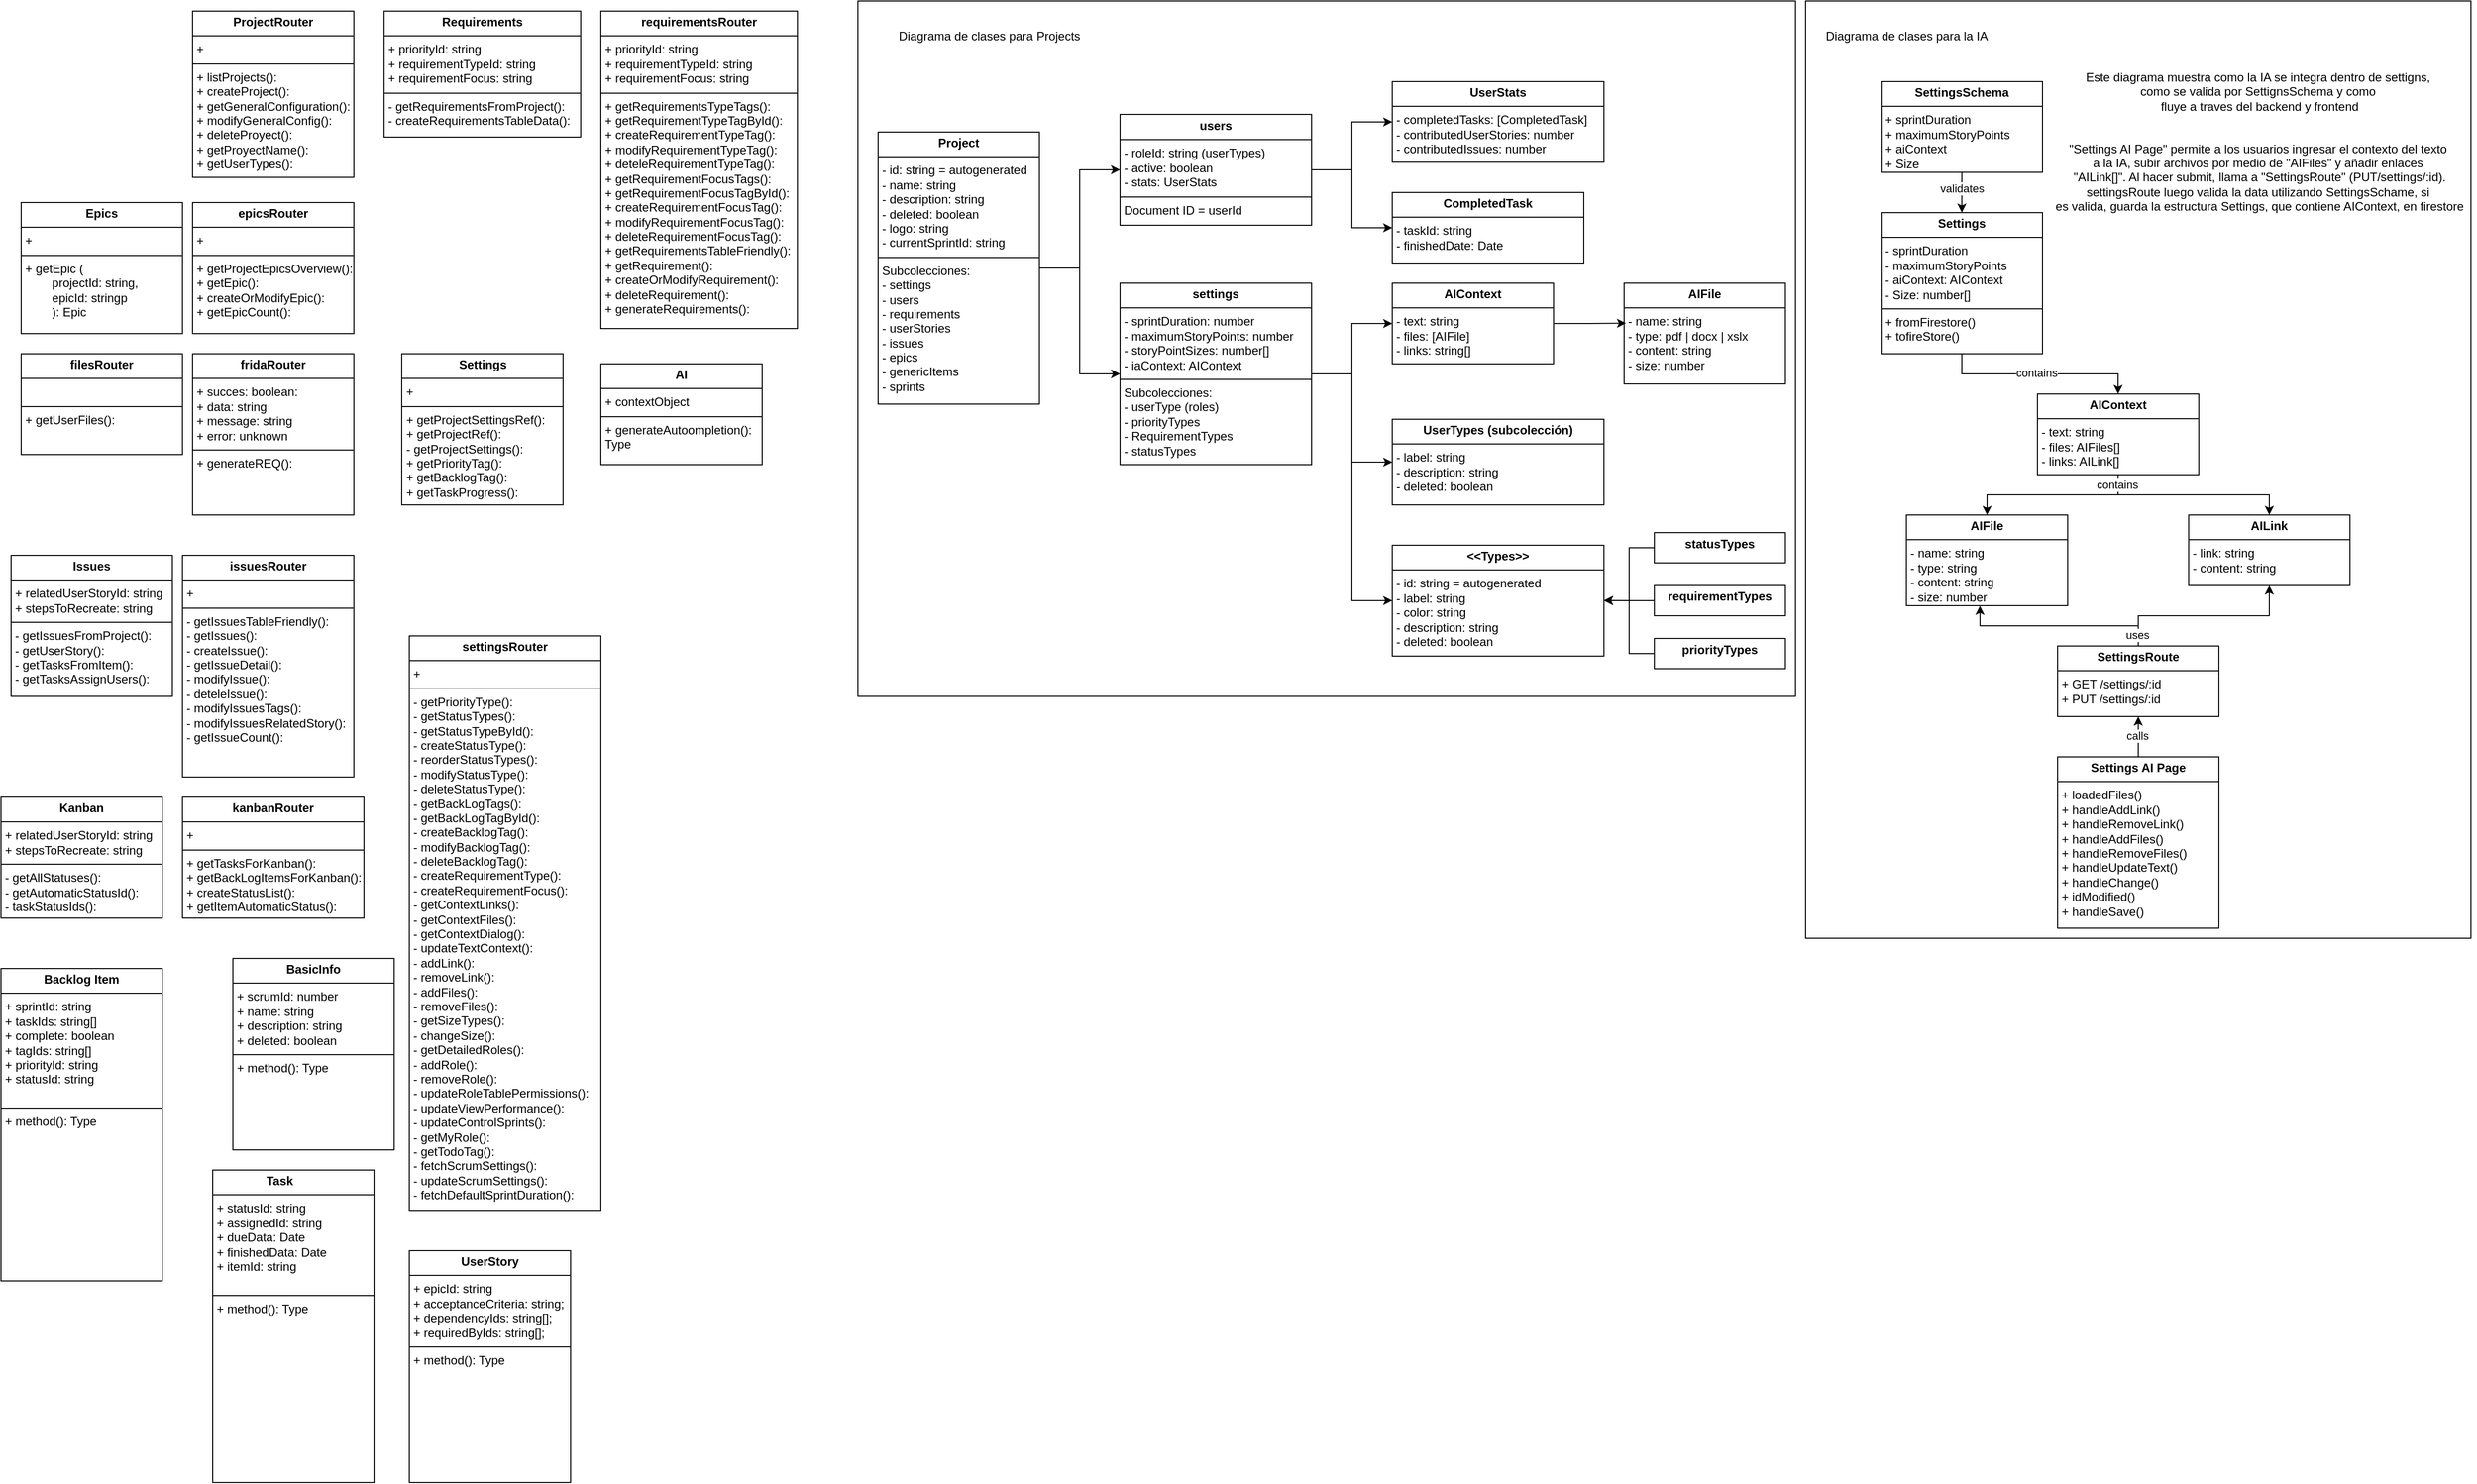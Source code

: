 <mxfile version="26.2.14">
  <diagram name="Page-1" id="Xe3lrrHLXe1b8iIbgGw8">
    <mxGraphModel dx="1891" dy="579" grid="1" gridSize="10" guides="1" tooltips="1" connect="1" arrows="1" fold="1" page="1" pageScale="1" pageWidth="850" pageHeight="1100" math="0" shadow="0">
      <root>
        <mxCell id="0" />
        <mxCell id="1" parent="0" />
        <mxCell id="uOz187T3SI_Fnh960fZi-30" value="" style="rounded=0;whiteSpace=wrap;html=1;" vertex="1" parent="1">
          <mxGeometry x="70" y="10" width="930" height="690" as="geometry" />
        </mxCell>
        <mxCell id="uOz187T3SI_Fnh960fZi-49" style="edgeStyle=orthogonalEdgeStyle;rounded=0;orthogonalLoop=1;jettySize=auto;html=1;exitX=1;exitY=0.5;exitDx=0;exitDy=0;" edge="1" parent="1" source="jjTzhCT6QLy_JKz4Qey9-19" target="uOz187T3SI_Fnh960fZi-36">
          <mxGeometry relative="1" as="geometry" />
        </mxCell>
        <mxCell id="uOz187T3SI_Fnh960fZi-50" style="edgeStyle=orthogonalEdgeStyle;rounded=0;orthogonalLoop=1;jettySize=auto;html=1;exitX=1;exitY=0.5;exitDx=0;exitDy=0;" edge="1" parent="1" source="jjTzhCT6QLy_JKz4Qey9-19" target="uOz187T3SI_Fnh960fZi-32">
          <mxGeometry relative="1" as="geometry" />
        </mxCell>
        <mxCell id="jjTzhCT6QLy_JKz4Qey9-19" value="&lt;p style=&quot;margin:0px;margin-top:4px;text-align:center;&quot;&gt;&lt;b&gt;Project&lt;/b&gt;&lt;/p&gt;&lt;hr size=&quot;1&quot; style=&quot;border-style:solid;&quot;&gt;&lt;p style=&quot;margin:0px;margin-left:4px;&quot;&gt;- id: string = autogenerated&lt;/p&gt;&lt;p style=&quot;margin:0px;margin-left:4px;&quot;&gt;- name: string&lt;/p&gt;&lt;p style=&quot;margin:0px;margin-left:4px;&quot;&gt;&lt;span style=&quot;background-color: transparent; color: light-dark(rgb(0, 0, 0), rgb(255, 255, 255));&quot;&gt;- description: string&lt;/span&gt;&lt;/p&gt;&lt;p style=&quot;margin:0px;margin-left:4px;&quot;&gt;- deleted: boolean&lt;/p&gt;&lt;p style=&quot;margin:0px;margin-left:4px;&quot;&gt;- logo: string&lt;/p&gt;&lt;p style=&quot;margin:0px;margin-left:4px;&quot;&gt;- currentSprintId: string&lt;/p&gt;&lt;hr size=&quot;1&quot; style=&quot;border-style:solid;&quot;&gt;&lt;p style=&quot;margin:0px;margin-left:4px;&quot;&gt;Subcolecciones:&lt;/p&gt;&lt;p style=&quot;margin:0px;margin-left:4px;&quot;&gt;- settings&lt;/p&gt;&lt;p style=&quot;margin:0px;margin-left:4px;&quot;&gt;- users&lt;/p&gt;&lt;p style=&quot;margin:0px;margin-left:4px;&quot;&gt;- requirements&lt;/p&gt;&lt;p style=&quot;margin:0px;margin-left:4px;&quot;&gt;- userStories&lt;/p&gt;&lt;p style=&quot;margin:0px;margin-left:4px;&quot;&gt;- issues&lt;/p&gt;&lt;p style=&quot;margin:0px;margin-left:4px;&quot;&gt;- epics&lt;/p&gt;&lt;p style=&quot;margin:0px;margin-left:4px;&quot;&gt;- genericItems&lt;/p&gt;&lt;p style=&quot;margin:0px;margin-left:4px;&quot;&gt;- sprints&lt;/p&gt;" style="verticalAlign=top;align=left;overflow=fill;html=1;whiteSpace=wrap;" parent="1" vertex="1">
          <mxGeometry x="90" y="140" width="160" height="270" as="geometry" />
        </mxCell>
        <mxCell id="jjTzhCT6QLy_JKz4Qey9-20" value="&lt;p style=&quot;margin:0px;margin-top:4px;text-align:center;&quot;&gt;&lt;b&gt;Requirements&lt;/b&gt;&lt;/p&gt;&lt;hr size=&quot;1&quot; style=&quot;border-style:solid;&quot;&gt;&lt;p style=&quot;margin:0px;margin-left:4px;&quot;&gt;&lt;span style=&quot;background-color: transparent; color: light-dark(rgb(0, 0, 0), rgb(255, 255, 255));&quot;&gt;+ priorityId: string&lt;/span&gt;&lt;/p&gt;&lt;p style=&quot;margin:0px;margin-left:4px;&quot;&gt;+ requirementTypeId: string&lt;/p&gt;&lt;p style=&quot;margin:0px;margin-left:4px;&quot;&gt;+ requirementFocus: string&lt;/p&gt;&lt;hr size=&quot;1&quot; style=&quot;border-style:solid;&quot;&gt;&lt;p style=&quot;margin:0px;margin-left:4px;&quot;&gt;- getRequirementsFromProject():&lt;/p&gt;&lt;p style=&quot;margin:0px;margin-left:4px;&quot;&gt;- createRequirementsTableData():&lt;span style=&quot;background-color: transparent; color: light-dark(rgb(0, 0, 0), rgb(255, 255, 255));&quot;&gt;&amp;nbsp;&lt;/span&gt;&lt;/p&gt;" style="verticalAlign=top;align=left;overflow=fill;html=1;whiteSpace=wrap;" parent="1" vertex="1">
          <mxGeometry x="-400" y="20" width="195" height="125" as="geometry" />
        </mxCell>
        <mxCell id="jjTzhCT6QLy_JKz4Qey9-21" value="&lt;p style=&quot;margin:0px;margin-top:4px;text-align:center;&quot;&gt;&lt;b&gt;Issues&lt;/b&gt;&lt;/p&gt;&lt;hr size=&quot;1&quot; style=&quot;border-style:solid;&quot;&gt;&lt;p style=&quot;margin:0px;margin-left:4px;&quot;&gt;&lt;span style=&quot;background-color: transparent; color: light-dark(rgb(0, 0, 0), rgb(255, 255, 255));&quot;&gt;+ relatedUserStoryId: string&lt;/span&gt;&lt;/p&gt;&lt;p style=&quot;margin:0px;margin-left:4px;&quot;&gt;+ stepsToRecreate: string&lt;/p&gt;&lt;hr size=&quot;1&quot; style=&quot;border-style:solid;&quot;&gt;&lt;p style=&quot;margin:0px;margin-left:4px;&quot;&gt;- getIssuesFromProject():&lt;/p&gt;&lt;p style=&quot;margin:0px;margin-left:4px;&quot;&gt;- getUserStory():&lt;/p&gt;&lt;p style=&quot;margin:0px;margin-left:4px;&quot;&gt;- getTasksFromItem():&lt;/p&gt;&lt;p style=&quot;margin:0px;margin-left:4px;&quot;&gt;- getTasksAssignUsers():&lt;/p&gt;" style="verticalAlign=top;align=left;overflow=fill;html=1;whiteSpace=wrap;" parent="1" vertex="1">
          <mxGeometry x="-770" y="560" width="160" height="140" as="geometry" />
        </mxCell>
        <mxCell id="jjTzhCT6QLy_JKz4Qey9-22" value="&lt;p style=&quot;margin:0px;margin-top:4px;text-align:center;&quot;&gt;&lt;b&gt;Epics&lt;/b&gt;&lt;/p&gt;&lt;hr size=&quot;1&quot; style=&quot;border-style:solid;&quot;&gt;&lt;p style=&quot;margin:0px;margin-left:4px;&quot;&gt;+&amp;nbsp;&lt;br&gt;&lt;/p&gt;&lt;hr size=&quot;1&quot; style=&quot;border-style:solid;&quot;&gt;&lt;p style=&quot;margin:0px;margin-left:4px;&quot;&gt;+ getEpic (&lt;/p&gt;&lt;p style=&quot;margin:0px;margin-left:4px;&quot;&gt;&lt;span style=&quot;white-space: pre;&quot;&gt;&#x9;&lt;/span&gt;projectId: string,&amp;nbsp;&lt;/p&gt;&lt;p style=&quot;margin:0px;margin-left:4px;&quot;&gt;&lt;span style=&quot;white-space: pre;&quot;&gt;&#x9;&lt;/span&gt;epicId: stringp&lt;/p&gt;&lt;p style=&quot;margin:0px;margin-left:4px;&quot;&gt;&lt;span style=&quot;white-space: pre;&quot;&gt;&#x9;&lt;/span&gt;): Epic&amp;nbsp;&lt;/p&gt;" style="verticalAlign=top;align=left;overflow=fill;html=1;whiteSpace=wrap;" parent="1" vertex="1">
          <mxGeometry x="-760" y="210" width="160" height="130" as="geometry" />
        </mxCell>
        <mxCell id="jjTzhCT6QLy_JKz4Qey9-23" value="&lt;p style=&quot;margin:0px;margin-top:4px;text-align:center;&quot;&gt;&lt;b&gt;UserStory&lt;/b&gt;&lt;/p&gt;&lt;hr size=&quot;1&quot; style=&quot;border-style:solid;&quot;&gt;&lt;p style=&quot;margin:0px;margin-left:4px;&quot;&gt;&lt;span style=&quot;background-color: transparent; color: light-dark(rgb(0, 0, 0), rgb(255, 255, 255));&quot;&gt;+ epicId: string&lt;/span&gt;&lt;/p&gt;&lt;p style=&quot;margin:0px;margin-left:4px;&quot;&gt;+&amp;nbsp;&lt;span style=&quot;background-color: transparent;&quot;&gt;acceptanceCriteria: string;&amp;nbsp;&lt;/span&gt;&lt;/p&gt;&lt;p style=&quot;margin:0px;margin-left:4px;&quot;&gt;+ dependencyIds: string[];&lt;/p&gt;&lt;p style=&quot;margin:0px;margin-left:4px;&quot;&gt;&lt;span style=&quot;background-color: transparent; color: light-dark(rgb(0, 0, 0), rgb(255, 255, 255));&quot;&gt;+ requiredByIds: string[];&lt;/span&gt;&lt;/p&gt;&lt;hr size=&quot;1&quot; style=&quot;border-style:solid;&quot;&gt;&lt;p style=&quot;margin:0px;margin-left:4px;&quot;&gt;+ method(): Type&lt;/p&gt;" style="verticalAlign=top;align=left;overflow=fill;html=1;whiteSpace=wrap;" parent="1" vertex="1">
          <mxGeometry x="-375" y="1250" width="160" height="230" as="geometry" />
        </mxCell>
        <mxCell id="jjTzhCT6QLy_JKz4Qey9-24" value="&lt;p style=&quot;margin:0px;margin-top:4px;text-align:center;&quot;&gt;&lt;b&gt;Task&lt;span style=&quot;white-space: pre;&quot;&gt;&#x9;&lt;/span&gt;&lt;/b&gt;&lt;/p&gt;&lt;hr size=&quot;1&quot; style=&quot;border-style:solid;&quot;&gt;&lt;p style=&quot;margin:0px;margin-left:4px;&quot;&gt;&lt;span style=&quot;background-color: transparent; color: light-dark(rgb(0, 0, 0), rgb(255, 255, 255));&quot;&gt;+ statusId: string&lt;/span&gt;&lt;/p&gt;&lt;p style=&quot;margin:0px;margin-left:4px;&quot;&gt;+ assignedId: string&lt;/p&gt;&lt;p style=&quot;margin:0px;margin-left:4px;&quot;&gt;+ dueData: Date&lt;/p&gt;&lt;p style=&quot;margin:0px;margin-left:4px;&quot;&gt;+ finishedData: Date&lt;/p&gt;&lt;p style=&quot;margin:0px;margin-left:4px;&quot;&gt;+ itemId: string&lt;/p&gt;&lt;p style=&quot;margin:0px;margin-left:4px;&quot;&gt;&lt;br&gt;&lt;/p&gt;&lt;hr size=&quot;1&quot; style=&quot;border-style:solid;&quot;&gt;&lt;p style=&quot;margin:0px;margin-left:4px;&quot;&gt;+ method(): Type&lt;/p&gt;" style="verticalAlign=top;align=left;overflow=fill;html=1;whiteSpace=wrap;" parent="1" vertex="1">
          <mxGeometry x="-570" y="1170" width="160" height="310" as="geometry" />
        </mxCell>
        <mxCell id="jjTzhCT6QLy_JKz4Qey9-25" value="&lt;p style=&quot;margin:0px;margin-top:4px;text-align:center;&quot;&gt;&lt;b&gt;Backlog Item&lt;/b&gt;&lt;/p&gt;&lt;hr size=&quot;1&quot; style=&quot;border-style:solid;&quot;&gt;&lt;p style=&quot;margin:0px;margin-left:4px;&quot;&gt;&lt;span style=&quot;background-color: transparent; color: light-dark(rgb(0, 0, 0), rgb(255, 255, 255));&quot;&gt;+ sprintId: string&lt;/span&gt;&lt;/p&gt;&lt;p style=&quot;margin:0px;margin-left:4px;&quot;&gt;+ taskIds: string[]&lt;/p&gt;&lt;p style=&quot;margin:0px;margin-left:4px;&quot;&gt;+ complete: boolean&lt;/p&gt;&lt;p style=&quot;margin:0px;margin-left:4px;&quot;&gt;+ tagIds: string[]&lt;/p&gt;&lt;p style=&quot;margin:0px;margin-left:4px;&quot;&gt;+ priorityId: string&lt;/p&gt;&lt;p style=&quot;margin:0px;margin-left:4px;&quot;&gt;+ statusId: string&lt;/p&gt;&lt;p style=&quot;margin:0px;margin-left:4px;&quot;&gt;&lt;br&gt;&lt;/p&gt;&lt;hr size=&quot;1&quot; style=&quot;border-style:solid;&quot;&gt;&lt;p style=&quot;margin:0px;margin-left:4px;&quot;&gt;+ method(): Type&lt;/p&gt;" style="verticalAlign=top;align=left;overflow=fill;html=1;whiteSpace=wrap;" parent="1" vertex="1">
          <mxGeometry x="-780" y="970" width="160" height="310" as="geometry" />
        </mxCell>
        <mxCell id="AaL6rEEHEqPirCB5dJZg-1" value="&lt;p style=&quot;margin:0px;margin-top:4px;text-align:center;&quot;&gt;&lt;b&gt;BasicInfo&lt;/b&gt;&lt;/p&gt;&lt;hr size=&quot;1&quot; style=&quot;border-style:solid;&quot;&gt;&lt;p style=&quot;margin:0px;margin-left:4px;&quot;&gt;+ scrumId: number&lt;/p&gt;&lt;p style=&quot;margin:0px;margin-left:4px;&quot;&gt;+ name: string&lt;/p&gt;&lt;p style=&quot;margin:0px;margin-left:4px;&quot;&gt;+ description: string&lt;/p&gt;&lt;p style=&quot;margin:0px;margin-left:4px;&quot;&gt;+ deleted: boolean&lt;/p&gt;&lt;hr size=&quot;1&quot; style=&quot;border-style:solid;&quot;&gt;&lt;p style=&quot;margin:0px;margin-left:4px;&quot;&gt;+ method(): Type&lt;/p&gt;" style="verticalAlign=top;align=left;overflow=fill;html=1;whiteSpace=wrap;" parent="1" vertex="1">
          <mxGeometry x="-550" y="960" width="160" height="190" as="geometry" />
        </mxCell>
        <mxCell id="AaL6rEEHEqPirCB5dJZg-5" value="&lt;p style=&quot;margin:0px;margin-top:4px;text-align:center;&quot;&gt;&lt;b&gt;ProjectRouter&lt;/b&gt;&lt;/p&gt;&lt;hr size=&quot;1&quot; style=&quot;border-style:solid;&quot;&gt;&lt;p style=&quot;margin:0px;margin-left:4px;&quot;&gt;+&amp;nbsp;&lt;br&gt;&lt;/p&gt;&lt;hr size=&quot;1&quot; style=&quot;border-style:solid;&quot;&gt;&lt;p style=&quot;margin:0px;margin-left:4px;&quot;&gt;+ listProjects():&lt;/p&gt;&lt;p style=&quot;margin:0px;margin-left:4px;&quot;&gt;+ createProject():&lt;/p&gt;&lt;p style=&quot;margin:0px;margin-left:4px;&quot;&gt;+ getGeneralConfiguration():&lt;/p&gt;&lt;p style=&quot;margin:0px;margin-left:4px;&quot;&gt;+ modifyGeneralConfig():&lt;/p&gt;&lt;p style=&quot;margin:0px;margin-left:4px;&quot;&gt;+ deleteProyect():&lt;/p&gt;&lt;p style=&quot;margin:0px;margin-left:4px;&quot;&gt;+ getProyectName():&lt;/p&gt;&lt;p style=&quot;margin:0px;margin-left:4px;&quot;&gt;+ getUserTypes():&lt;/p&gt;&lt;p style=&quot;margin:0px;margin-left:4px;&quot;&gt;&lt;br&gt;&lt;/p&gt;" style="verticalAlign=top;align=left;overflow=fill;html=1;whiteSpace=wrap;" parent="1" vertex="1">
          <mxGeometry x="-590" y="20" width="160" height="165" as="geometry" />
        </mxCell>
        <mxCell id="AaL6rEEHEqPirCB5dJZg-6" value="&lt;p style=&quot;margin:0px;margin-top:4px;text-align:center;&quot;&gt;&lt;b&gt;epicsRouter&lt;/b&gt;&lt;/p&gt;&lt;hr size=&quot;1&quot; style=&quot;border-style:solid;&quot;&gt;&lt;p style=&quot;margin:0px;margin-left:4px;&quot;&gt;+&amp;nbsp;&lt;br&gt;&lt;/p&gt;&lt;hr size=&quot;1&quot; style=&quot;border-style:solid;&quot;&gt;&lt;p style=&quot;margin:0px;margin-left:4px;&quot;&gt;+ getProjectEpicsOverview():&lt;/p&gt;&lt;p style=&quot;margin:0px;margin-left:4px;&quot;&gt;+ getEpic():&lt;/p&gt;&lt;p style=&quot;margin:0px;margin-left:4px;&quot;&gt;+ createOrModifyEpic():&lt;/p&gt;&lt;p style=&quot;margin:0px;margin-left:4px;&quot;&gt;+ getEpicCount():&lt;/p&gt;" style="verticalAlign=top;align=left;overflow=fill;html=1;whiteSpace=wrap;" parent="1" vertex="1">
          <mxGeometry x="-590" y="210" width="160" height="130" as="geometry" />
        </mxCell>
        <mxCell id="AaL6rEEHEqPirCB5dJZg-8" value="&lt;p style=&quot;margin:0px;margin-top:4px;text-align:center;&quot;&gt;&lt;b&gt;filesRouter&lt;/b&gt;&lt;/p&gt;&lt;hr size=&quot;1&quot; style=&quot;border-style:solid;&quot;&gt;&lt;p style=&quot;margin:0px;margin-left:4px;&quot;&gt;&lt;br&gt;&lt;/p&gt;&lt;hr size=&quot;1&quot; style=&quot;border-style:solid;&quot;&gt;&lt;p style=&quot;margin:0px;margin-left:4px;&quot;&gt;+ getUserFiles():&lt;/p&gt;" style="verticalAlign=top;align=left;overflow=fill;html=1;whiteSpace=wrap;" parent="1" vertex="1">
          <mxGeometry x="-760" y="360" width="160" height="100" as="geometry" />
        </mxCell>
        <mxCell id="AaL6rEEHEqPirCB5dJZg-9" value="&lt;p style=&quot;margin:0px;margin-top:4px;text-align:center;&quot;&gt;&lt;b&gt;fridaRouter&lt;/b&gt;&lt;/p&gt;&lt;hr size=&quot;1&quot; style=&quot;border-style:solid;&quot;&gt;&lt;p style=&quot;margin:0px;margin-left:4px;&quot;&gt;+ succes: boolean:&lt;br&gt;&lt;/p&gt;&lt;p style=&quot;margin:0px;margin-left:4px;&quot;&gt;+ data: string&lt;/p&gt;&lt;p style=&quot;margin:0px;margin-left:4px;&quot;&gt;+ message: string&lt;/p&gt;&lt;p style=&quot;margin:0px;margin-left:4px;&quot;&gt;+ error: unknown&lt;/p&gt;&lt;hr size=&quot;1&quot; style=&quot;border-style:solid;&quot;&gt;&lt;p style=&quot;margin:0px;margin-left:4px;&quot;&gt;+ generateREQ():&lt;/p&gt;" style="verticalAlign=top;align=left;overflow=fill;html=1;whiteSpace=wrap;" parent="1" vertex="1">
          <mxGeometry x="-590" y="360" width="160" height="160" as="geometry" />
        </mxCell>
        <mxCell id="AaL6rEEHEqPirCB5dJZg-12" value="&lt;p style=&quot;margin:0px;margin-top:4px;text-align:center;&quot;&gt;&lt;b&gt;issuesRouter&lt;/b&gt;&lt;/p&gt;&lt;hr size=&quot;1&quot; style=&quot;border-style:solid;&quot;&gt;&lt;p style=&quot;margin:0px;margin-left:4px;&quot;&gt;&lt;span style=&quot;background-color: transparent; color: light-dark(rgb(0, 0, 0), rgb(255, 255, 255));&quot;&gt;+&amp;nbsp;&lt;br&gt;&lt;/span&gt;&lt;/p&gt;&lt;hr size=&quot;1&quot; style=&quot;border-style:solid;&quot;&gt;&lt;p style=&quot;margin:0px;margin-left:4px;&quot;&gt;- getIssuesTableFriendly():&lt;/p&gt;&lt;p style=&quot;margin:0px;margin-left:4px;&quot;&gt;- getIssues():&lt;/p&gt;&lt;p style=&quot;margin:0px;margin-left:4px;&quot;&gt;- createIssue():&lt;/p&gt;&lt;p style=&quot;margin:0px;margin-left:4px;&quot;&gt;- getIssueDetail():&lt;/p&gt;&lt;p style=&quot;margin:0px;margin-left:4px;&quot;&gt;- modifyIssue():&lt;/p&gt;&lt;p style=&quot;margin:0px;margin-left:4px;&quot;&gt;- deteleIssue():&lt;/p&gt;&lt;p style=&quot;margin:0px;margin-left:4px;&quot;&gt;- modifyIssuesTags():&lt;/p&gt;&lt;p style=&quot;margin:0px;margin-left:4px;&quot;&gt;- modifyIssuesRelatedStory():&lt;/p&gt;&lt;p style=&quot;margin:0px;margin-left:4px;&quot;&gt;- getIssueCount():&lt;/p&gt;&lt;p style=&quot;margin:0px;margin-left:4px;&quot;&gt;&lt;br&gt;&lt;/p&gt;&lt;p style=&quot;margin:0px;margin-left:4px;&quot;&gt;&lt;br&gt;&lt;/p&gt;&lt;p style=&quot;margin:0px;margin-left:4px;&quot;&gt;&lt;br&gt;&lt;/p&gt;" style="verticalAlign=top;align=left;overflow=fill;html=1;whiteSpace=wrap;" parent="1" vertex="1">
          <mxGeometry x="-600" y="560" width="170" height="220" as="geometry" />
        </mxCell>
        <mxCell id="AaL6rEEHEqPirCB5dJZg-13" value="&lt;p style=&quot;margin:0px;margin-top:4px;text-align:center;&quot;&gt;&lt;b&gt;kanbanRouter&lt;/b&gt;&lt;/p&gt;&lt;hr size=&quot;1&quot; style=&quot;border-style:solid;&quot;&gt;&lt;p style=&quot;margin:0px;margin-left:4px;&quot;&gt;&lt;span style=&quot;background-color: transparent; color: light-dark(rgb(0, 0, 0), rgb(255, 255, 255));&quot;&gt;+&amp;nbsp;&lt;br&gt;&lt;/span&gt;&lt;/p&gt;&lt;hr size=&quot;1&quot; style=&quot;border-style:solid;&quot;&gt;&lt;p style=&quot;margin:0px;margin-left:4px;&quot;&gt;+ getTasksForKanban():&lt;/p&gt;&lt;p style=&quot;margin:0px;margin-left:4px;&quot;&gt;+ getBackLogItemsForKanban():&lt;/p&gt;&lt;p style=&quot;margin:0px;margin-left:4px;&quot;&gt;+ createStatusList():&lt;/p&gt;&lt;p style=&quot;margin:0px;margin-left:4px;&quot;&gt;+ getItemAutomaticStatus():&lt;/p&gt;&lt;p style=&quot;margin:0px;margin-left:4px;&quot;&gt;&lt;br&gt;&lt;/p&gt;&lt;p style=&quot;margin:0px;margin-left:4px;&quot;&gt;&lt;br&gt;&lt;/p&gt;&lt;p style=&quot;margin:0px;margin-left:4px;&quot;&gt;&lt;br&gt;&lt;/p&gt;" style="verticalAlign=top;align=left;overflow=fill;html=1;whiteSpace=wrap;" parent="1" vertex="1">
          <mxGeometry x="-600" y="800" width="180" height="120" as="geometry" />
        </mxCell>
        <mxCell id="AaL6rEEHEqPirCB5dJZg-14" value="&lt;p style=&quot;margin:0px;margin-top:4px;text-align:center;&quot;&gt;&lt;b&gt;Kanban&lt;/b&gt;&lt;/p&gt;&lt;hr size=&quot;1&quot; style=&quot;border-style:solid;&quot;&gt;&lt;p style=&quot;margin:0px;margin-left:4px;&quot;&gt;&lt;span style=&quot;background-color: transparent; color: light-dark(rgb(0, 0, 0), rgb(255, 255, 255));&quot;&gt;+ relatedUserStoryId: string&lt;/span&gt;&lt;/p&gt;&lt;p style=&quot;margin:0px;margin-left:4px;&quot;&gt;+ stepsToRecreate: string&lt;/p&gt;&lt;hr size=&quot;1&quot; style=&quot;border-style:solid;&quot;&gt;&lt;p style=&quot;margin:0px;margin-left:4px;&quot;&gt;- getAllStatuses():&lt;/p&gt;&lt;p style=&quot;margin:0px;margin-left:4px;&quot;&gt;- getAutomaticStatusId():&lt;/p&gt;&lt;p style=&quot;margin:0px;margin-left:4px;&quot;&gt;- taskStatusIds():&lt;/p&gt;" style="verticalAlign=top;align=left;overflow=fill;html=1;whiteSpace=wrap;" parent="1" vertex="1">
          <mxGeometry x="-780" y="800" width="160" height="120" as="geometry" />
        </mxCell>
        <mxCell id="AaL6rEEHEqPirCB5dJZg-15" value="&lt;p style=&quot;margin:0px;margin-top:4px;text-align:center;&quot;&gt;&lt;b&gt;requirementsRouter&lt;/b&gt;&lt;/p&gt;&lt;hr size=&quot;1&quot; style=&quot;border-style:solid;&quot;&gt;&lt;p style=&quot;margin:0px;margin-left:4px;&quot;&gt;&lt;span style=&quot;background-color: transparent; color: light-dark(rgb(0, 0, 0), rgb(255, 255, 255));&quot;&gt;+ priorityId: string&lt;/span&gt;&lt;/p&gt;&lt;p style=&quot;margin:0px;margin-left:4px;&quot;&gt;+ requirementTypeId: string&lt;/p&gt;&lt;p style=&quot;margin:0px;margin-left:4px;&quot;&gt;+ requirementFocus: string&lt;/p&gt;&lt;hr size=&quot;1&quot; style=&quot;border-style:solid;&quot;&gt;&lt;p style=&quot;margin:0px;margin-left:4px;&quot;&gt;+ getRequirementsTypeTags():&lt;/p&gt;&lt;p style=&quot;margin:0px;margin-left:4px;&quot;&gt;+ getRequirementTypeTagById():&lt;span style=&quot;background-color: transparent; color: light-dark(rgb(0, 0, 0), rgb(255, 255, 255));&quot;&gt;&amp;nbsp;&lt;/span&gt;&lt;/p&gt;&lt;p style=&quot;margin:0px;margin-left:4px;&quot;&gt;&lt;span style=&quot;background-color: transparent; color: light-dark(rgb(0, 0, 0), rgb(255, 255, 255));&quot;&gt;+ createRequirementTypeTag():&lt;/span&gt;&lt;/p&gt;&lt;p style=&quot;margin:0px;margin-left:4px;&quot;&gt;+ modifyRequirementTypeTag():&lt;/p&gt;&lt;p style=&quot;margin:0px;margin-left:4px;&quot;&gt;+ deteleRequirementTypeTag():&lt;/p&gt;&lt;p style=&quot;margin:0px;margin-left:4px;&quot;&gt;+ getRequirementFocusTags():&lt;/p&gt;&lt;p style=&quot;margin:0px;margin-left:4px;&quot;&gt;+ getRequirementFocusTagById():&lt;/p&gt;&lt;p style=&quot;margin:0px;margin-left:4px;&quot;&gt;+ createRequirementFocusTag():&lt;/p&gt;&lt;p style=&quot;margin:0px;margin-left:4px;&quot;&gt;+ modifyRequirementFocusTag():&lt;/p&gt;&lt;p style=&quot;margin:0px;margin-left:4px;&quot;&gt;+ deleteRequirementFocusTag():&lt;/p&gt;&lt;p style=&quot;margin:0px;margin-left:4px;&quot;&gt;+ getRequirementsTableFriendly():&lt;/p&gt;&lt;p style=&quot;margin:0px;margin-left:4px;&quot;&gt;+ getRequirement():&lt;/p&gt;&lt;p style=&quot;margin:0px;margin-left:4px;&quot;&gt;+ createOrModifyRequirement():&lt;/p&gt;&lt;p style=&quot;margin:0px;margin-left:4px;&quot;&gt;+ deleteRequirement():&lt;/p&gt;&lt;p style=&quot;margin:0px;margin-left:4px;&quot;&gt;+ generateRequirements():&lt;/p&gt;&lt;p style=&quot;margin:0px;margin-left:4px;&quot;&gt;&lt;br&gt;&lt;/p&gt;" style="verticalAlign=top;align=left;overflow=fill;html=1;whiteSpace=wrap;" parent="1" vertex="1">
          <mxGeometry x="-185" y="20" width="195" height="315" as="geometry" />
        </mxCell>
        <mxCell id="AaL6rEEHEqPirCB5dJZg-16" value="&lt;p style=&quot;margin:0px;margin-top:4px;text-align:center;&quot;&gt;&lt;b&gt;Settings&lt;/b&gt;&lt;/p&gt;&lt;hr size=&quot;1&quot; style=&quot;border-style:solid;&quot;&gt;&lt;p style=&quot;margin:0px;margin-left:4px;&quot;&gt;&lt;span style=&quot;background-color: transparent; color: light-dark(rgb(0, 0, 0), rgb(255, 255, 255));&quot;&gt;+&amp;nbsp;&lt;br&gt;&lt;/span&gt;&lt;/p&gt;&lt;hr size=&quot;1&quot; style=&quot;border-style:solid;&quot;&gt;&lt;p style=&quot;margin:0px;margin-left:4px;&quot;&gt;+ getProjectSettingsRef():&lt;/p&gt;&lt;p style=&quot;margin:0px;margin-left:4px;&quot;&gt;+ getProjectRef():&lt;/p&gt;&lt;p style=&quot;margin:0px;margin-left:4px;&quot;&gt;- getProjectSettings():&lt;/p&gt;&lt;p style=&quot;margin:0px;margin-left:4px;&quot;&gt;+ getPriorityTag():&lt;/p&gt;&lt;p style=&quot;margin:0px;margin-left:4px;&quot;&gt;+ getBacklogTag():&lt;/p&gt;&lt;p style=&quot;margin:0px;margin-left:4px;&quot;&gt;+ getTaskProgress():&lt;/p&gt;" style="verticalAlign=top;align=left;overflow=fill;html=1;whiteSpace=wrap;" parent="1" vertex="1">
          <mxGeometry x="-382.5" y="360" width="160" height="150" as="geometry" />
        </mxCell>
        <mxCell id="AaL6rEEHEqPirCB5dJZg-17" value="&lt;p style=&quot;margin:0px;margin-top:4px;text-align:center;&quot;&gt;&lt;b&gt;settingsRouter&lt;/b&gt;&lt;/p&gt;&lt;hr size=&quot;1&quot; style=&quot;border-style:solid;&quot;&gt;&lt;p style=&quot;margin:0px;margin-left:4px;&quot;&gt;&lt;span style=&quot;background-color: transparent; color: light-dark(rgb(0, 0, 0), rgb(255, 255, 255));&quot;&gt;+&amp;nbsp;&lt;br&gt;&lt;/span&gt;&lt;/p&gt;&lt;hr size=&quot;1&quot; style=&quot;border-style:solid;&quot;&gt;&lt;p style=&quot;margin:0px;margin-left:4px;&quot;&gt;- getPriorityType():&lt;/p&gt;&lt;p style=&quot;margin:0px;margin-left:4px;&quot;&gt;- getStatusTypes():&lt;/p&gt;&lt;p style=&quot;margin:0px;margin-left:4px;&quot;&gt;- getStatusTypeById():&lt;/p&gt;&lt;p style=&quot;margin:0px;margin-left:4px;&quot;&gt;- createStatusType():&lt;/p&gt;&lt;p style=&quot;margin:0px;margin-left:4px;&quot;&gt;- reorderStatusTypes():&lt;/p&gt;&lt;p style=&quot;margin:0px;margin-left:4px;&quot;&gt;- modifyStatusType():&lt;/p&gt;&lt;p style=&quot;margin:0px;margin-left:4px;&quot;&gt;- deleteStatusType():&lt;/p&gt;&lt;p style=&quot;margin:0px;margin-left:4px;&quot;&gt;- getBackLogTags():&lt;/p&gt;&lt;p style=&quot;margin:0px;margin-left:4px;&quot;&gt;- getBackLogTagById():&lt;/p&gt;&lt;p style=&quot;margin:0px;margin-left:4px;&quot;&gt;- createBacklogTag():&lt;/p&gt;&lt;p style=&quot;margin:0px;margin-left:4px;&quot;&gt;- modifyBacklogTag():&lt;/p&gt;&lt;p style=&quot;margin:0px;margin-left:4px;&quot;&gt;- deleteBacklogTag():&lt;/p&gt;&lt;p style=&quot;margin:0px;margin-left:4px;&quot;&gt;- createRequirementType():&lt;/p&gt;&lt;p style=&quot;margin:0px;margin-left:4px;&quot;&gt;- createRequirementFocus():&lt;/p&gt;&lt;p style=&quot;margin:0px;margin-left:4px;&quot;&gt;- getContextLinks():&lt;/p&gt;&lt;p style=&quot;margin:0px;margin-left:4px;&quot;&gt;- getContextFiles():&lt;/p&gt;&lt;p style=&quot;margin:0px;margin-left:4px;&quot;&gt;- getContextDialog():&lt;/p&gt;&lt;p style=&quot;margin:0px;margin-left:4px;&quot;&gt;- updateTextContext():&lt;/p&gt;&lt;p style=&quot;margin:0px;margin-left:4px;&quot;&gt;- addLink():&lt;/p&gt;&lt;p style=&quot;margin:0px;margin-left:4px;&quot;&gt;- removeLink():&lt;/p&gt;&lt;p style=&quot;margin:0px;margin-left:4px;&quot;&gt;- addFiles():&lt;/p&gt;&lt;p style=&quot;margin:0px;margin-left:4px;&quot;&gt;- removeFiles():&lt;/p&gt;&lt;p style=&quot;margin:0px;margin-left:4px;&quot;&gt;- getSizeTypes():&lt;/p&gt;&lt;p style=&quot;margin:0px;margin-left:4px;&quot;&gt;- changeSize():&lt;/p&gt;&lt;p style=&quot;margin:0px;margin-left:4px;&quot;&gt;- getDetailedRoles():&lt;/p&gt;&lt;p style=&quot;margin:0px;margin-left:4px;&quot;&gt;- addRole():&lt;/p&gt;&lt;p style=&quot;margin:0px;margin-left:4px;&quot;&gt;- removeRole():&lt;/p&gt;&lt;p style=&quot;margin:0px;margin-left:4px;&quot;&gt;- updateRoleTablePermissions():&lt;/p&gt;&lt;p style=&quot;margin:0px;margin-left:4px;&quot;&gt;- updateViewPerformance():&lt;/p&gt;&lt;p style=&quot;margin:0px;margin-left:4px;&quot;&gt;- updateControlSprints():&lt;/p&gt;&lt;p style=&quot;margin:0px;margin-left:4px;&quot;&gt;- getMyRole():&lt;/p&gt;&lt;p style=&quot;margin:0px;margin-left:4px;&quot;&gt;- getTodoTag():&lt;/p&gt;&lt;p style=&quot;margin:0px;margin-left:4px;&quot;&gt;- fetchScrumSettings():&lt;/p&gt;&lt;p style=&quot;margin:0px;margin-left:4px;&quot;&gt;- updateScrumSettings():&lt;/p&gt;&lt;p style=&quot;margin:0px;margin-left:4px;&quot;&gt;- fetchDefaultSprintDuration():&lt;/p&gt;" style="verticalAlign=top;align=left;overflow=fill;html=1;whiteSpace=wrap;" parent="1" vertex="1">
          <mxGeometry x="-375" y="640" width="190" height="570" as="geometry" />
        </mxCell>
        <mxCell id="uOz187T3SI_Fnh960fZi-3" value="&lt;p style=&quot;margin:0px;margin-top:4px;text-align:center;&quot;&gt;&lt;b&gt;AI&lt;/b&gt;&lt;/p&gt;&lt;hr size=&quot;1&quot; style=&quot;border-style:solid;&quot;&gt;&lt;p style=&quot;margin:0px;margin-left:4px;&quot;&gt;+ contextObject&lt;br&gt;&lt;/p&gt;&lt;hr size=&quot;1&quot; style=&quot;border-style:solid;&quot;&gt;&lt;p style=&quot;margin:0px;margin-left:4px;&quot;&gt;+ generateAutoompletion(): Type&lt;/p&gt;" style="verticalAlign=top;align=left;overflow=fill;html=1;whiteSpace=wrap;" vertex="1" parent="1">
          <mxGeometry x="-185" y="370" width="160" height="100" as="geometry" />
        </mxCell>
        <mxCell id="uOz187T3SI_Fnh960fZi-27" value="" style="group" vertex="1" connectable="0" parent="1">
          <mxGeometry x="1010" y="10" width="665" height="930" as="geometry" />
        </mxCell>
        <mxCell id="uOz187T3SI_Fnh960fZi-2" value="" style="rounded=0;whiteSpace=wrap;html=1;" vertex="1" parent="uOz187T3SI_Fnh960fZi-27">
          <mxGeometry width="660" height="930" as="geometry" />
        </mxCell>
        <mxCell id="uOz187T3SI_Fnh960fZi-14" style="edgeStyle=orthogonalEdgeStyle;rounded=0;orthogonalLoop=1;jettySize=auto;html=1;exitX=0.5;exitY=1;exitDx=0;exitDy=0;entryX=0.5;entryY=0;entryDx=0;entryDy=0;" edge="1" parent="uOz187T3SI_Fnh960fZi-27" source="AaL6rEEHEqPirCB5dJZg-2" target="uOz187T3SI_Fnh960fZi-4">
          <mxGeometry relative="1" as="geometry" />
        </mxCell>
        <mxCell id="uOz187T3SI_Fnh960fZi-26" value="validates" style="edgeLabel;html=1;align=center;verticalAlign=middle;resizable=0;points=[];" vertex="1" connectable="0" parent="uOz187T3SI_Fnh960fZi-14">
          <mxGeometry x="-0.223" relative="1" as="geometry">
            <mxPoint as="offset" />
          </mxGeometry>
        </mxCell>
        <mxCell id="AaL6rEEHEqPirCB5dJZg-2" value="&lt;p style=&quot;margin:0px;margin-top:4px;text-align:center;&quot;&gt;&lt;b&gt;SettingsSchema&lt;/b&gt;&lt;/p&gt;&lt;hr size=&quot;1&quot; style=&quot;border-style:solid;&quot;&gt;&lt;p style=&quot;margin:0px;margin-left:4px;&quot;&gt;+ sprintDuration&lt;/p&gt;&lt;p style=&quot;margin:0px;margin-left:4px;&quot;&gt;+ maximumStoryPoints&lt;/p&gt;&lt;p style=&quot;margin:0px;margin-left:4px;&quot;&gt;+ aiContext&lt;/p&gt;&lt;p style=&quot;margin:0px;margin-left:4px;&quot;&gt;+ Size&lt;/p&gt;&lt;p style=&quot;margin:0px;margin-left:4px;&quot;&gt;&lt;br&gt;&lt;/p&gt;" style="verticalAlign=top;align=left;overflow=fill;html=1;whiteSpace=wrap;" parent="uOz187T3SI_Fnh960fZi-27" vertex="1">
          <mxGeometry x="75" y="80" width="160" height="90" as="geometry" />
        </mxCell>
        <mxCell id="uOz187T3SI_Fnh960fZi-15" style="edgeStyle=orthogonalEdgeStyle;rounded=0;orthogonalLoop=1;jettySize=auto;html=1;exitX=0.5;exitY=1;exitDx=0;exitDy=0;entryX=0.5;entryY=0;entryDx=0;entryDy=0;" edge="1" parent="uOz187T3SI_Fnh960fZi-27" source="uOz187T3SI_Fnh960fZi-4" target="uOz187T3SI_Fnh960fZi-5">
          <mxGeometry relative="1" as="geometry" />
        </mxCell>
        <mxCell id="uOz187T3SI_Fnh960fZi-25" value="contains" style="edgeLabel;html=1;align=center;verticalAlign=middle;resizable=0;points=[];" vertex="1" connectable="0" parent="uOz187T3SI_Fnh960fZi-15">
          <mxGeometry x="-0.042" y="1" relative="1" as="geometry">
            <mxPoint as="offset" />
          </mxGeometry>
        </mxCell>
        <mxCell id="uOz187T3SI_Fnh960fZi-4" value="&lt;p style=&quot;margin:0px;margin-top:4px;text-align:center;&quot;&gt;&lt;b&gt;Settings&lt;/b&gt;&lt;/p&gt;&lt;hr size=&quot;1&quot; style=&quot;border-style:solid;&quot;&gt;&lt;p style=&quot;margin:0px;margin-left:4px;&quot;&gt;&lt;span style=&quot;background-color: transparent; color: light-dark(rgb(0, 0, 0), rgb(255, 255, 255));&quot;&gt;- sprintDuration&lt;/span&gt;&lt;/p&gt;&lt;p style=&quot;margin:0px;margin-left:4px;&quot;&gt;&lt;span style=&quot;background-color: transparent; color: light-dark(rgb(0, 0, 0), rgb(255, 255, 255));&quot;&gt;- maximumStoryPoints&lt;/span&gt;&lt;/p&gt;&lt;p style=&quot;margin:0px;margin-left:4px;&quot;&gt;&lt;span style=&quot;background-color: transparent; color: light-dark(rgb(0, 0, 0), rgb(255, 255, 255));&quot;&gt;- aiContext: AIContext&lt;/span&gt;&lt;/p&gt;&lt;p style=&quot;margin:0px;margin-left:4px;&quot;&gt;&lt;span style=&quot;background-color: transparent; color: light-dark(rgb(0, 0, 0), rgb(255, 255, 255));&quot;&gt;- Size: number[]&lt;/span&gt;&lt;/p&gt;&lt;hr size=&quot;1&quot; style=&quot;border-style:solid;&quot;&gt;&lt;p style=&quot;margin:0px;margin-left:4px;&quot;&gt;+ fromFirestore()&lt;/p&gt;&lt;p style=&quot;margin:0px;margin-left:4px;&quot;&gt;+ tofireStore()&lt;/p&gt;" style="verticalAlign=top;align=left;overflow=fill;html=1;whiteSpace=wrap;" vertex="1" parent="uOz187T3SI_Fnh960fZi-27">
          <mxGeometry x="75" y="210" width="160" height="140" as="geometry" />
        </mxCell>
        <mxCell id="uOz187T3SI_Fnh960fZi-16" style="edgeStyle=orthogonalEdgeStyle;rounded=0;orthogonalLoop=1;jettySize=auto;html=1;exitX=0.5;exitY=1;exitDx=0;exitDy=0;entryX=0.5;entryY=0;entryDx=0;entryDy=0;" edge="1" parent="uOz187T3SI_Fnh960fZi-27" source="uOz187T3SI_Fnh960fZi-5" target="uOz187T3SI_Fnh960fZi-6">
          <mxGeometry relative="1" as="geometry" />
        </mxCell>
        <mxCell id="uOz187T3SI_Fnh960fZi-17" style="edgeStyle=orthogonalEdgeStyle;rounded=0;orthogonalLoop=1;jettySize=auto;html=1;exitX=0.5;exitY=1;exitDx=0;exitDy=0;entryX=0.5;entryY=0;entryDx=0;entryDy=0;" edge="1" parent="uOz187T3SI_Fnh960fZi-27" source="uOz187T3SI_Fnh960fZi-5" target="uOz187T3SI_Fnh960fZi-7">
          <mxGeometry relative="1" as="geometry" />
        </mxCell>
        <mxCell id="uOz187T3SI_Fnh960fZi-24" value="contains" style="edgeLabel;html=1;align=center;verticalAlign=middle;resizable=0;points=[];" vertex="1" connectable="0" parent="uOz187T3SI_Fnh960fZi-17">
          <mxGeometry x="-0.894" y="-1" relative="1" as="geometry">
            <mxPoint as="offset" />
          </mxGeometry>
        </mxCell>
        <mxCell id="uOz187T3SI_Fnh960fZi-5" value="&lt;p style=&quot;margin:0px;margin-top:4px;text-align:center;&quot;&gt;&lt;b&gt;AIContext&lt;/b&gt;&lt;/p&gt;&lt;hr size=&quot;1&quot; style=&quot;border-style:solid;&quot;&gt;&lt;p style=&quot;margin:0px;margin-left:4px;&quot;&gt;- text: string&lt;/p&gt;&lt;p style=&quot;margin:0px;margin-left:4px;&quot;&gt;- files: AIFiles[]&lt;/p&gt;&lt;p style=&quot;margin:0px;margin-left:4px;&quot;&gt;- links: AILink[]&lt;/p&gt;" style="verticalAlign=top;align=left;overflow=fill;html=1;whiteSpace=wrap;" vertex="1" parent="uOz187T3SI_Fnh960fZi-27">
          <mxGeometry x="230" y="390" width="160" height="80" as="geometry" />
        </mxCell>
        <mxCell id="uOz187T3SI_Fnh960fZi-6" value="&lt;p style=&quot;margin:0px;margin-top:4px;text-align:center;&quot;&gt;&lt;b&gt;AIFile&lt;/b&gt;&lt;/p&gt;&lt;hr size=&quot;1&quot; style=&quot;border-style:solid;&quot;&gt;&lt;p style=&quot;margin:0px;margin-left:4px;&quot;&gt;- name: string&lt;/p&gt;&lt;p style=&quot;margin:0px;margin-left:4px;&quot;&gt;- type: string&lt;/p&gt;&lt;p style=&quot;margin:0px;margin-left:4px;&quot;&gt;- content: string&lt;/p&gt;&lt;p style=&quot;margin:0px;margin-left:4px;&quot;&gt;- size: number&lt;/p&gt;" style="verticalAlign=top;align=left;overflow=fill;html=1;whiteSpace=wrap;" vertex="1" parent="uOz187T3SI_Fnh960fZi-27">
          <mxGeometry x="100" y="510" width="160" height="90" as="geometry" />
        </mxCell>
        <mxCell id="uOz187T3SI_Fnh960fZi-7" value="&lt;p style=&quot;margin:0px;margin-top:4px;text-align:center;&quot;&gt;&lt;b&gt;AILink&lt;/b&gt;&lt;/p&gt;&lt;hr size=&quot;1&quot; style=&quot;border-style:solid;&quot;&gt;&lt;p style=&quot;margin:0px;margin-left:4px;&quot;&gt;- link: string&lt;br&gt;&lt;/p&gt;&lt;p style=&quot;margin:0px;margin-left:4px;&quot;&gt;- content: string&lt;/p&gt;" style="verticalAlign=top;align=left;overflow=fill;html=1;whiteSpace=wrap;" vertex="1" parent="uOz187T3SI_Fnh960fZi-27">
          <mxGeometry x="380" y="510" width="160" height="70" as="geometry" />
        </mxCell>
        <mxCell id="uOz187T3SI_Fnh960fZi-19" style="edgeStyle=orthogonalEdgeStyle;rounded=0;orthogonalLoop=1;jettySize=auto;html=1;exitX=0.5;exitY=0;exitDx=0;exitDy=0;entryX=0.5;entryY=1;entryDx=0;entryDy=0;" edge="1" parent="uOz187T3SI_Fnh960fZi-27" source="uOz187T3SI_Fnh960fZi-8" target="uOz187T3SI_Fnh960fZi-7">
          <mxGeometry relative="1" as="geometry" />
        </mxCell>
        <mxCell id="uOz187T3SI_Fnh960fZi-8" value="&lt;p style=&quot;margin:0px;margin-top:4px;text-align:center;&quot;&gt;&lt;b&gt;SettingsRoute&lt;/b&gt;&lt;/p&gt;&lt;hr size=&quot;1&quot; style=&quot;border-style:solid;&quot;&gt;&lt;p style=&quot;margin:0px;margin-left:4px;&quot;&gt;+ GET /settings/:id&lt;/p&gt;&lt;p style=&quot;margin:0px;margin-left:4px;&quot;&gt;+ PUT /settings/:id&lt;/p&gt;" style="verticalAlign=top;align=left;overflow=fill;html=1;whiteSpace=wrap;" vertex="1" parent="uOz187T3SI_Fnh960fZi-27">
          <mxGeometry x="250" y="640" width="160" height="70" as="geometry" />
        </mxCell>
        <mxCell id="uOz187T3SI_Fnh960fZi-20" style="edgeStyle=orthogonalEdgeStyle;rounded=0;orthogonalLoop=1;jettySize=auto;html=1;exitX=0.5;exitY=0;exitDx=0;exitDy=0;entryX=0.5;entryY=1;entryDx=0;entryDy=0;" edge="1" parent="uOz187T3SI_Fnh960fZi-27" source="uOz187T3SI_Fnh960fZi-10" target="uOz187T3SI_Fnh960fZi-8">
          <mxGeometry relative="1" as="geometry" />
        </mxCell>
        <mxCell id="uOz187T3SI_Fnh960fZi-22" value="calls" style="edgeLabel;html=1;align=center;verticalAlign=middle;resizable=0;points=[];" vertex="1" connectable="0" parent="uOz187T3SI_Fnh960fZi-20">
          <mxGeometry x="0.041" y="1" relative="1" as="geometry">
            <mxPoint as="offset" />
          </mxGeometry>
        </mxCell>
        <mxCell id="uOz187T3SI_Fnh960fZi-10" value="&lt;p style=&quot;margin:0px;margin-top:4px;text-align:center;&quot;&gt;&lt;b&gt;Settings AI Page&lt;/b&gt;&lt;/p&gt;&lt;hr size=&quot;1&quot; style=&quot;border-style:solid;&quot;&gt;&lt;p style=&quot;margin:0px;margin-left:4px;&quot;&gt;+ loadedFiles()&lt;/p&gt;&lt;p style=&quot;margin:0px;margin-left:4px;&quot;&gt;+ handleAddLink()&lt;/p&gt;&lt;p style=&quot;margin:0px;margin-left:4px;&quot;&gt;+ handleRemoveLink()&lt;/p&gt;&lt;p style=&quot;margin:0px;margin-left:4px;&quot;&gt;+ handleAddFiles()&lt;/p&gt;&lt;p style=&quot;margin:0px;margin-left:4px;&quot;&gt;+ handleRemoveFiles()&lt;/p&gt;&lt;p style=&quot;margin:0px;margin-left:4px;&quot;&gt;+ handleUpdateText()&lt;/p&gt;&lt;p style=&quot;margin:0px;margin-left:4px;&quot;&gt;+ handleChange()&lt;/p&gt;&lt;p style=&quot;margin:0px;margin-left:4px;&quot;&gt;+ idModified()&lt;/p&gt;&lt;p style=&quot;margin:0px;margin-left:4px;&quot;&gt;+ handleSave()&lt;/p&gt;" style="verticalAlign=top;align=left;overflow=fill;html=1;whiteSpace=wrap;" vertex="1" parent="uOz187T3SI_Fnh960fZi-27">
          <mxGeometry x="250" y="750" width="160" height="170" as="geometry" />
        </mxCell>
        <mxCell id="uOz187T3SI_Fnh960fZi-12" value="Este diagrama muestra como la IA se integra dentro de settigns,&amp;nbsp;&lt;div&gt;como se valida por SettignsSchema y como&amp;nbsp;&lt;/div&gt;&lt;div&gt;fluye a traves del backend y frontend&lt;/div&gt;" style="text;html=1;align=center;verticalAlign=middle;resizable=0;points=[];autosize=1;strokeColor=none;fillColor=none;" vertex="1" parent="uOz187T3SI_Fnh960fZi-27">
          <mxGeometry x="265" y="60" width="370" height="60" as="geometry" />
        </mxCell>
        <mxCell id="uOz187T3SI_Fnh960fZi-13" value="&quot;Settings AI Page&quot; permite a los usuarios ingresar el contexto del texto&amp;nbsp;&lt;div&gt;a la IA, subir archivos por medio de &quot;AIFiles&quot; y añadir enlaces&amp;nbsp;&lt;/div&gt;&lt;div&gt;&quot;AILink[]&quot;. Al hacer submit, llama a &quot;SettingsRoute&quot; (PUT/settings/:id).&lt;/div&gt;&lt;div&gt;settingsRoute luego valida la data utilizando SettingsSchame, si&amp;nbsp;&lt;/div&gt;&lt;div&gt;es valida, guarda la estructura Settings, que contiene AIContext, en firestore&lt;/div&gt;" style="text;html=1;align=center;verticalAlign=middle;resizable=0;points=[];autosize=1;strokeColor=none;fillColor=none;" vertex="1" parent="uOz187T3SI_Fnh960fZi-27">
          <mxGeometry x="235" y="130" width="430" height="90" as="geometry" />
        </mxCell>
        <mxCell id="uOz187T3SI_Fnh960fZi-18" style="edgeStyle=orthogonalEdgeStyle;rounded=0;orthogonalLoop=1;jettySize=auto;html=1;exitX=0.5;exitY=0;exitDx=0;exitDy=0;entryX=0.456;entryY=1.002;entryDx=0;entryDy=0;entryPerimeter=0;" edge="1" parent="uOz187T3SI_Fnh960fZi-27" source="uOz187T3SI_Fnh960fZi-8" target="uOz187T3SI_Fnh960fZi-6">
          <mxGeometry relative="1" as="geometry" />
        </mxCell>
        <mxCell id="uOz187T3SI_Fnh960fZi-23" value="uses" style="edgeLabel;html=1;align=center;verticalAlign=middle;resizable=0;points=[];" vertex="1" connectable="0" parent="uOz187T3SI_Fnh960fZi-18">
          <mxGeometry x="-0.89" y="1" relative="1" as="geometry">
            <mxPoint as="offset" />
          </mxGeometry>
        </mxCell>
        <mxCell id="uOz187T3SI_Fnh960fZi-28" value="Diagrama de clases para la IA" style="text;html=1;align=center;verticalAlign=middle;resizable=0;points=[];autosize=1;strokeColor=none;fillColor=none;" vertex="1" parent="uOz187T3SI_Fnh960fZi-27">
          <mxGeometry x="10" y="20" width="180" height="30" as="geometry" />
        </mxCell>
        <mxCell id="uOz187T3SI_Fnh960fZi-31" value="Diagrama de clases para Projects" style="text;html=1;align=center;verticalAlign=middle;resizable=0;points=[];autosize=1;strokeColor=none;fillColor=none;" vertex="1" parent="1">
          <mxGeometry x="100" y="30" width="200" height="30" as="geometry" />
        </mxCell>
        <mxCell id="uOz187T3SI_Fnh960fZi-53" style="edgeStyle=orthogonalEdgeStyle;rounded=0;orthogonalLoop=1;jettySize=auto;html=1;exitX=1;exitY=0.5;exitDx=0;exitDy=0;entryX=0;entryY=0.5;entryDx=0;entryDy=0;" edge="1" parent="1" source="uOz187T3SI_Fnh960fZi-32" target="uOz187T3SI_Fnh960fZi-33">
          <mxGeometry relative="1" as="geometry" />
        </mxCell>
        <mxCell id="uOz187T3SI_Fnh960fZi-54" style="edgeStyle=orthogonalEdgeStyle;rounded=0;orthogonalLoop=1;jettySize=auto;html=1;exitX=1;exitY=0.5;exitDx=0;exitDy=0;entryX=0;entryY=0.5;entryDx=0;entryDy=0;" edge="1" parent="1" source="uOz187T3SI_Fnh960fZi-32" target="uOz187T3SI_Fnh960fZi-39">
          <mxGeometry relative="1" as="geometry" />
        </mxCell>
        <mxCell id="uOz187T3SI_Fnh960fZi-59" style="edgeStyle=orthogonalEdgeStyle;rounded=0;orthogonalLoop=1;jettySize=auto;html=1;exitX=1;exitY=0.5;exitDx=0;exitDy=0;entryX=0;entryY=0.5;entryDx=0;entryDy=0;" edge="1" parent="1" source="uOz187T3SI_Fnh960fZi-32" target="uOz187T3SI_Fnh960fZi-44">
          <mxGeometry relative="1" as="geometry" />
        </mxCell>
        <mxCell id="uOz187T3SI_Fnh960fZi-32" value="&lt;p style=&quot;margin:0px;margin-top:4px;text-align:center;&quot;&gt;&lt;b&gt;settings&lt;/b&gt;&lt;/p&gt;&lt;hr size=&quot;1&quot; style=&quot;border-style:solid;&quot;&gt;&lt;p style=&quot;margin:0px;margin-left:4px;&quot;&gt;&lt;span style=&quot;background-color: transparent; color: light-dark(rgb(0, 0, 0), rgb(255, 255, 255));&quot;&gt;- sprintDuration: number&lt;/span&gt;&lt;/p&gt;&lt;p style=&quot;margin:0px;margin-left:4px;&quot;&gt;&lt;span style=&quot;background-color: transparent; color: light-dark(rgb(0, 0, 0), rgb(255, 255, 255));&quot;&gt;- maximumStoryPoints: number&lt;/span&gt;&lt;/p&gt;&lt;p style=&quot;margin:0px;margin-left:4px;&quot;&gt;&lt;span style=&quot;background-color: transparent; color: light-dark(rgb(0, 0, 0), rgb(255, 255, 255));&quot;&gt;- storyPointSizes: number[]&lt;/span&gt;&lt;/p&gt;&lt;p style=&quot;margin:0px;margin-left:4px;&quot;&gt;&lt;span style=&quot;background-color: transparent; color: light-dark(rgb(0, 0, 0), rgb(255, 255, 255));&quot;&gt;- iaContext: AIContext&lt;/span&gt;&lt;/p&gt;&lt;hr size=&quot;1&quot; style=&quot;border-style:solid;&quot;&gt;&lt;p style=&quot;margin:0px;margin-left:4px;&quot;&gt;Subcolecciones:&lt;/p&gt;&lt;p style=&quot;margin:0px;margin-left:4px;&quot;&gt;- userType (roles)&lt;/p&gt;&lt;p style=&quot;margin:0px;margin-left:4px;&quot;&gt;- priorityTypes&lt;/p&gt;&lt;p style=&quot;margin:0px;margin-left:4px;&quot;&gt;- RequirementTypes&lt;/p&gt;&lt;p style=&quot;margin:0px;margin-left:4px;&quot;&gt;- statusTypes&lt;/p&gt;" style="verticalAlign=top;align=left;overflow=fill;html=1;whiteSpace=wrap;" vertex="1" parent="1">
          <mxGeometry x="330" y="290" width="190" height="180" as="geometry" />
        </mxCell>
        <mxCell id="uOz187T3SI_Fnh960fZi-33" value="&lt;p style=&quot;margin:0px;margin-top:4px;text-align:center;&quot;&gt;&lt;b&gt;AIContext&lt;/b&gt;&lt;/p&gt;&lt;hr size=&quot;1&quot; style=&quot;border-style:solid;&quot;&gt;&lt;p style=&quot;margin:0px;margin-left:4px;&quot;&gt;- text: string&lt;br&gt;&lt;/p&gt;&lt;p style=&quot;margin:0px;margin-left:4px;&quot;&gt;- files: [AIFile]&lt;/p&gt;&lt;p style=&quot;margin:0px;margin-left:4px;&quot;&gt;- links: string[]&lt;/p&gt;" style="verticalAlign=top;align=left;overflow=fill;html=1;whiteSpace=wrap;" vertex="1" parent="1">
          <mxGeometry x="600" y="290" width="160" height="80" as="geometry" />
        </mxCell>
        <mxCell id="uOz187T3SI_Fnh960fZi-34" value="&lt;p style=&quot;margin:0px;margin-top:4px;text-align:center;&quot;&gt;&lt;b&gt;AIFile&lt;/b&gt;&lt;/p&gt;&lt;hr size=&quot;1&quot; style=&quot;border-style:solid;&quot;&gt;&lt;p style=&quot;margin:0px;margin-left:4px;&quot;&gt;- name: string&lt;/p&gt;&lt;p style=&quot;margin:0px;margin-left:4px;&quot;&gt;- type: pdf | docx | xslx&lt;/p&gt;&lt;p style=&quot;margin:0px;margin-left:4px;&quot;&gt;- content: string&lt;/p&gt;&lt;p style=&quot;margin:0px;margin-left:4px;&quot;&gt;- size: number&lt;/p&gt;" style="verticalAlign=top;align=left;overflow=fill;html=1;whiteSpace=wrap;" vertex="1" parent="1">
          <mxGeometry x="830" y="290" width="160" height="100" as="geometry" />
        </mxCell>
        <mxCell id="uOz187T3SI_Fnh960fZi-51" style="edgeStyle=orthogonalEdgeStyle;rounded=0;orthogonalLoop=1;jettySize=auto;html=1;exitX=1;exitY=0.5;exitDx=0;exitDy=0;entryX=0;entryY=0.5;entryDx=0;entryDy=0;" edge="1" parent="1" source="uOz187T3SI_Fnh960fZi-36" target="uOz187T3SI_Fnh960fZi-37">
          <mxGeometry relative="1" as="geometry" />
        </mxCell>
        <mxCell id="uOz187T3SI_Fnh960fZi-52" style="edgeStyle=orthogonalEdgeStyle;rounded=0;orthogonalLoop=1;jettySize=auto;html=1;exitX=1;exitY=0.5;exitDx=0;exitDy=0;entryX=0;entryY=0.5;entryDx=0;entryDy=0;" edge="1" parent="1" source="uOz187T3SI_Fnh960fZi-36" target="uOz187T3SI_Fnh960fZi-38">
          <mxGeometry relative="1" as="geometry" />
        </mxCell>
        <mxCell id="uOz187T3SI_Fnh960fZi-36" value="&lt;p style=&quot;margin:0px;margin-top:4px;text-align:center;&quot;&gt;&lt;b&gt;users&lt;/b&gt;&lt;/p&gt;&lt;hr size=&quot;1&quot; style=&quot;border-style:solid;&quot;&gt;&lt;p style=&quot;margin:0px;margin-left:4px;&quot;&gt;&lt;span style=&quot;background-color: transparent; color: light-dark(rgb(0, 0, 0), rgb(255, 255, 255));&quot;&gt;- roleId: string (userTypes)&lt;br&gt;&lt;/span&gt;&lt;/p&gt;&lt;p style=&quot;margin:0px;margin-left:4px;&quot;&gt;&lt;span style=&quot;background-color: transparent; color: light-dark(rgb(0, 0, 0), rgb(255, 255, 255));&quot;&gt;- active: boolean&lt;/span&gt;&lt;/p&gt;&lt;p style=&quot;margin:0px;margin-left:4px;&quot;&gt;&lt;span style=&quot;background-color: transparent; color: light-dark(rgb(0, 0, 0), rgb(255, 255, 255));&quot;&gt;- stats: UserStats&lt;/span&gt;&lt;/p&gt;&lt;hr size=&quot;1&quot; style=&quot;border-style:solid;&quot;&gt;&lt;p style=&quot;margin:0px;margin-left:4px;&quot;&gt;Document ID = userId&lt;/p&gt;" style="verticalAlign=top;align=left;overflow=fill;html=1;whiteSpace=wrap;" vertex="1" parent="1">
          <mxGeometry x="330" y="122.5" width="190" height="110" as="geometry" />
        </mxCell>
        <mxCell id="uOz187T3SI_Fnh960fZi-37" value="&lt;p style=&quot;margin:0px;margin-top:4px;text-align:center;&quot;&gt;&lt;b&gt;UserStats&lt;/b&gt;&lt;/p&gt;&lt;hr size=&quot;1&quot; style=&quot;border-style:solid;&quot;&gt;&lt;p style=&quot;margin:0px;margin-left:4px;&quot;&gt;&lt;span style=&quot;background-color: transparent; color: light-dark(rgb(0, 0, 0), rgb(255, 255, 255));&quot;&gt;- completedTasks: [CompletedTask]&lt;/span&gt;&lt;/p&gt;&lt;p style=&quot;margin:0px;margin-left:4px;&quot;&gt;&lt;span style=&quot;background-color: transparent; color: light-dark(rgb(0, 0, 0), rgb(255, 255, 255));&quot;&gt;- contributedUserStories: number&lt;/span&gt;&lt;/p&gt;&lt;p style=&quot;margin:0px;margin-left:4px;&quot;&gt;&lt;span style=&quot;background-color: transparent; color: light-dark(rgb(0, 0, 0), rgb(255, 255, 255));&quot;&gt;- contributedIssues: number&lt;/span&gt;&lt;/p&gt;" style="verticalAlign=top;align=left;overflow=fill;html=1;whiteSpace=wrap;" vertex="1" parent="1">
          <mxGeometry x="600" y="90" width="210" height="80" as="geometry" />
        </mxCell>
        <mxCell id="uOz187T3SI_Fnh960fZi-38" value="&lt;p style=&quot;margin:0px;margin-top:4px;text-align:center;&quot;&gt;&lt;b&gt;CompletedTask&lt;/b&gt;&lt;/p&gt;&lt;hr size=&quot;1&quot; style=&quot;border-style:solid;&quot;&gt;&lt;p style=&quot;margin:0px;margin-left:4px;&quot;&gt;&lt;span style=&quot;background-color: transparent; color: light-dark(rgb(0, 0, 0), rgb(255, 255, 255));&quot;&gt;- taskId: string&lt;br&gt;&lt;/span&gt;&lt;/p&gt;&lt;p style=&quot;margin:0px;margin-left:4px;&quot;&gt;&lt;span style=&quot;background-color: transparent; color: light-dark(rgb(0, 0, 0), rgb(255, 255, 255));&quot;&gt;- finishedDate: Date&lt;/span&gt;&lt;/p&gt;" style="verticalAlign=top;align=left;overflow=fill;html=1;whiteSpace=wrap;" vertex="1" parent="1">
          <mxGeometry x="600" y="200" width="190" height="70" as="geometry" />
        </mxCell>
        <mxCell id="uOz187T3SI_Fnh960fZi-39" value="&lt;p style=&quot;margin:0px;margin-top:4px;text-align:center;&quot;&gt;&lt;b&gt;UserTypes (subcolección)&lt;/b&gt;&lt;/p&gt;&lt;hr size=&quot;1&quot; style=&quot;border-style:solid;&quot;&gt;&lt;p style=&quot;margin:0px;margin-left:4px;&quot;&gt;&lt;span style=&quot;background-color: transparent; color: light-dark(rgb(0, 0, 0), rgb(255, 255, 255));&quot;&gt;- label: string&lt;/span&gt;&lt;/p&gt;&lt;p style=&quot;margin:0px;margin-left:4px;&quot;&gt;&lt;span style=&quot;background-color: transparent; color: light-dark(rgb(0, 0, 0), rgb(255, 255, 255));&quot;&gt;- description: string&lt;/span&gt;&lt;/p&gt;&lt;p style=&quot;margin:0px;margin-left:4px;&quot;&gt;&lt;span style=&quot;background-color: transparent; color: light-dark(rgb(0, 0, 0), rgb(255, 255, 255));&quot;&gt;- deleted: boolean&lt;/span&gt;&lt;/p&gt;" style="verticalAlign=top;align=left;overflow=fill;html=1;whiteSpace=wrap;" vertex="1" parent="1">
          <mxGeometry x="600" y="425" width="210" height="85" as="geometry" />
        </mxCell>
        <mxCell id="uOz187T3SI_Fnh960fZi-60" style="edgeStyle=orthogonalEdgeStyle;rounded=0;orthogonalLoop=1;jettySize=auto;html=1;exitX=0;exitY=0.5;exitDx=0;exitDy=0;" edge="1" parent="1" source="uOz187T3SI_Fnh960fZi-42" target="uOz187T3SI_Fnh960fZi-44">
          <mxGeometry relative="1" as="geometry" />
        </mxCell>
        <mxCell id="uOz187T3SI_Fnh960fZi-42" value="&lt;p style=&quot;margin:0px;margin-top:4px;text-align:center;&quot;&gt;&lt;b&gt;statusTypes&lt;/b&gt;&lt;/p&gt;&lt;p style=&quot;margin:0px;margin-left:4px;&quot;&gt;&lt;br&gt;&lt;/p&gt;" style="verticalAlign=top;align=left;overflow=fill;html=1;whiteSpace=wrap;" vertex="1" parent="1">
          <mxGeometry x="860" y="537.5" width="130" height="30" as="geometry" />
        </mxCell>
        <mxCell id="uOz187T3SI_Fnh960fZi-44" value="&lt;p style=&quot;margin:0px;margin-top:4px;text-align:center;&quot;&gt;&lt;b&gt;&amp;lt;&amp;lt;Types&amp;gt;&amp;gt;&lt;/b&gt;&lt;/p&gt;&lt;hr size=&quot;1&quot; style=&quot;border-style:solid;&quot;&gt;&lt;p style=&quot;margin:0px;margin-left:4px;&quot;&gt;&lt;span style=&quot;background-color: transparent; color: light-dark(rgb(0, 0, 0), rgb(255, 255, 255));&quot;&gt;- id: string = autogenerated&lt;br&gt;&lt;/span&gt;&lt;/p&gt;&lt;p style=&quot;margin:0px;margin-left:4px;&quot;&gt;&lt;span style=&quot;background-color: transparent; color: light-dark(rgb(0, 0, 0), rgb(255, 255, 255));&quot;&gt;- label: string&lt;/span&gt;&lt;/p&gt;&lt;p style=&quot;margin:0px;margin-left:4px;&quot;&gt;&lt;span style=&quot;background-color: transparent; color: light-dark(rgb(0, 0, 0), rgb(255, 255, 255));&quot;&gt;- color: string&lt;/span&gt;&lt;/p&gt;&lt;p style=&quot;margin:0px;margin-left:4px;&quot;&gt;&lt;span style=&quot;background-color: transparent; color: light-dark(rgb(0, 0, 0), rgb(255, 255, 255));&quot;&gt;- description: string&lt;/span&gt;&lt;/p&gt;&lt;p style=&quot;margin:0px;margin-left:4px;&quot;&gt;&lt;span style=&quot;background-color: transparent; color: light-dark(rgb(0, 0, 0), rgb(255, 255, 255));&quot;&gt;- deleted: boolean&lt;/span&gt;&lt;/p&gt;" style="verticalAlign=top;align=left;overflow=fill;html=1;whiteSpace=wrap;" vertex="1" parent="1">
          <mxGeometry x="600" y="550" width="210" height="110" as="geometry" />
        </mxCell>
        <mxCell id="uOz187T3SI_Fnh960fZi-61" style="edgeStyle=orthogonalEdgeStyle;rounded=0;orthogonalLoop=1;jettySize=auto;html=1;exitX=0;exitY=0.5;exitDx=0;exitDy=0;" edge="1" parent="1" source="uOz187T3SI_Fnh960fZi-45">
          <mxGeometry relative="1" as="geometry">
            <mxPoint x="810" y="604.81" as="targetPoint" />
          </mxGeometry>
        </mxCell>
        <mxCell id="uOz187T3SI_Fnh960fZi-45" value="&lt;p style=&quot;margin:0px;margin-top:4px;text-align:center;&quot;&gt;&lt;b&gt;requirementTypes&lt;/b&gt;&lt;/p&gt;&lt;p style=&quot;margin:0px;margin-left:4px;&quot;&gt;&lt;br&gt;&lt;/p&gt;" style="verticalAlign=top;align=left;overflow=fill;html=1;whiteSpace=wrap;" vertex="1" parent="1">
          <mxGeometry x="860" y="590" width="130" height="30" as="geometry" />
        </mxCell>
        <mxCell id="uOz187T3SI_Fnh960fZi-62" style="edgeStyle=orthogonalEdgeStyle;rounded=0;orthogonalLoop=1;jettySize=auto;html=1;exitX=0;exitY=0.5;exitDx=0;exitDy=0;entryX=1;entryY=0.5;entryDx=0;entryDy=0;" edge="1" parent="1" source="uOz187T3SI_Fnh960fZi-46" target="uOz187T3SI_Fnh960fZi-44">
          <mxGeometry relative="1" as="geometry" />
        </mxCell>
        <mxCell id="uOz187T3SI_Fnh960fZi-46" value="&lt;p style=&quot;margin:0px;margin-top:4px;text-align:center;&quot;&gt;&lt;b&gt;priorityTypes&lt;/b&gt;&lt;/p&gt;&lt;p style=&quot;margin:0px;margin-left:4px;&quot;&gt;&lt;br&gt;&lt;/p&gt;" style="verticalAlign=top;align=left;overflow=fill;html=1;whiteSpace=wrap;" vertex="1" parent="1">
          <mxGeometry x="860" y="642.5" width="130" height="30" as="geometry" />
        </mxCell>
        <mxCell id="uOz187T3SI_Fnh960fZi-55" style="edgeStyle=orthogonalEdgeStyle;rounded=0;orthogonalLoop=1;jettySize=auto;html=1;exitX=1;exitY=0.5;exitDx=0;exitDy=0;entryX=0.012;entryY=0.397;entryDx=0;entryDy=0;entryPerimeter=0;" edge="1" parent="1" source="uOz187T3SI_Fnh960fZi-33" target="uOz187T3SI_Fnh960fZi-34">
          <mxGeometry relative="1" as="geometry" />
        </mxCell>
      </root>
    </mxGraphModel>
  </diagram>
</mxfile>
